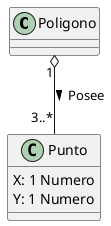 @startuml ejercicio13
Class Poligono{
}

Class Punto{
  X: 1 Numero
  Y: 1 Numero
}

Poligono "1" o--"3..*" Punto : Posee >
@enduml